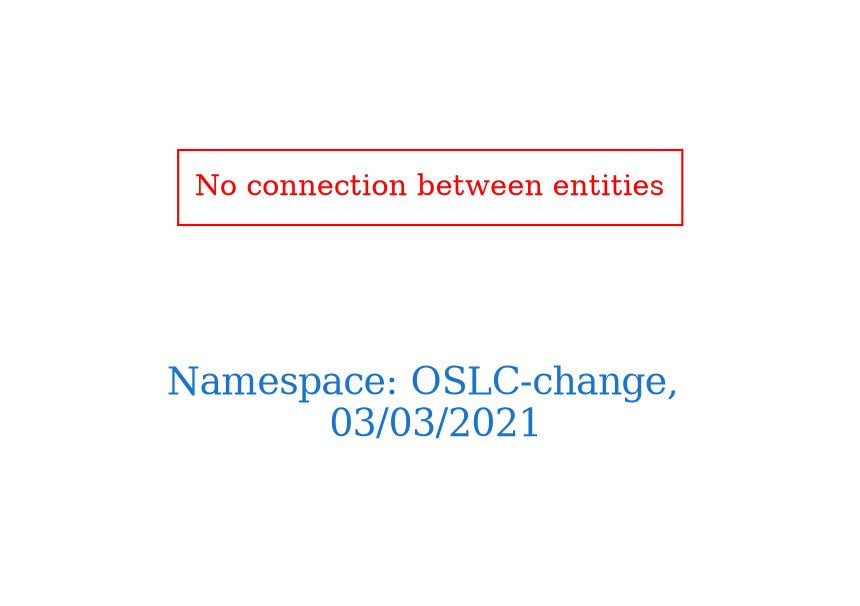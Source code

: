 digraph OGIT_ontology {
 graph [ rankdir= LR,pad=1 
fontsize = 18,
fontcolor= dodgerblue3,label = "\n\n\nNamespace: OSLC-change, \n 03/03/2021"];
node[shape=polygon];
edge [  color="gray81"];

"No connection between entities" [fontcolor = "red",color="red", shape="polygon"]
}

